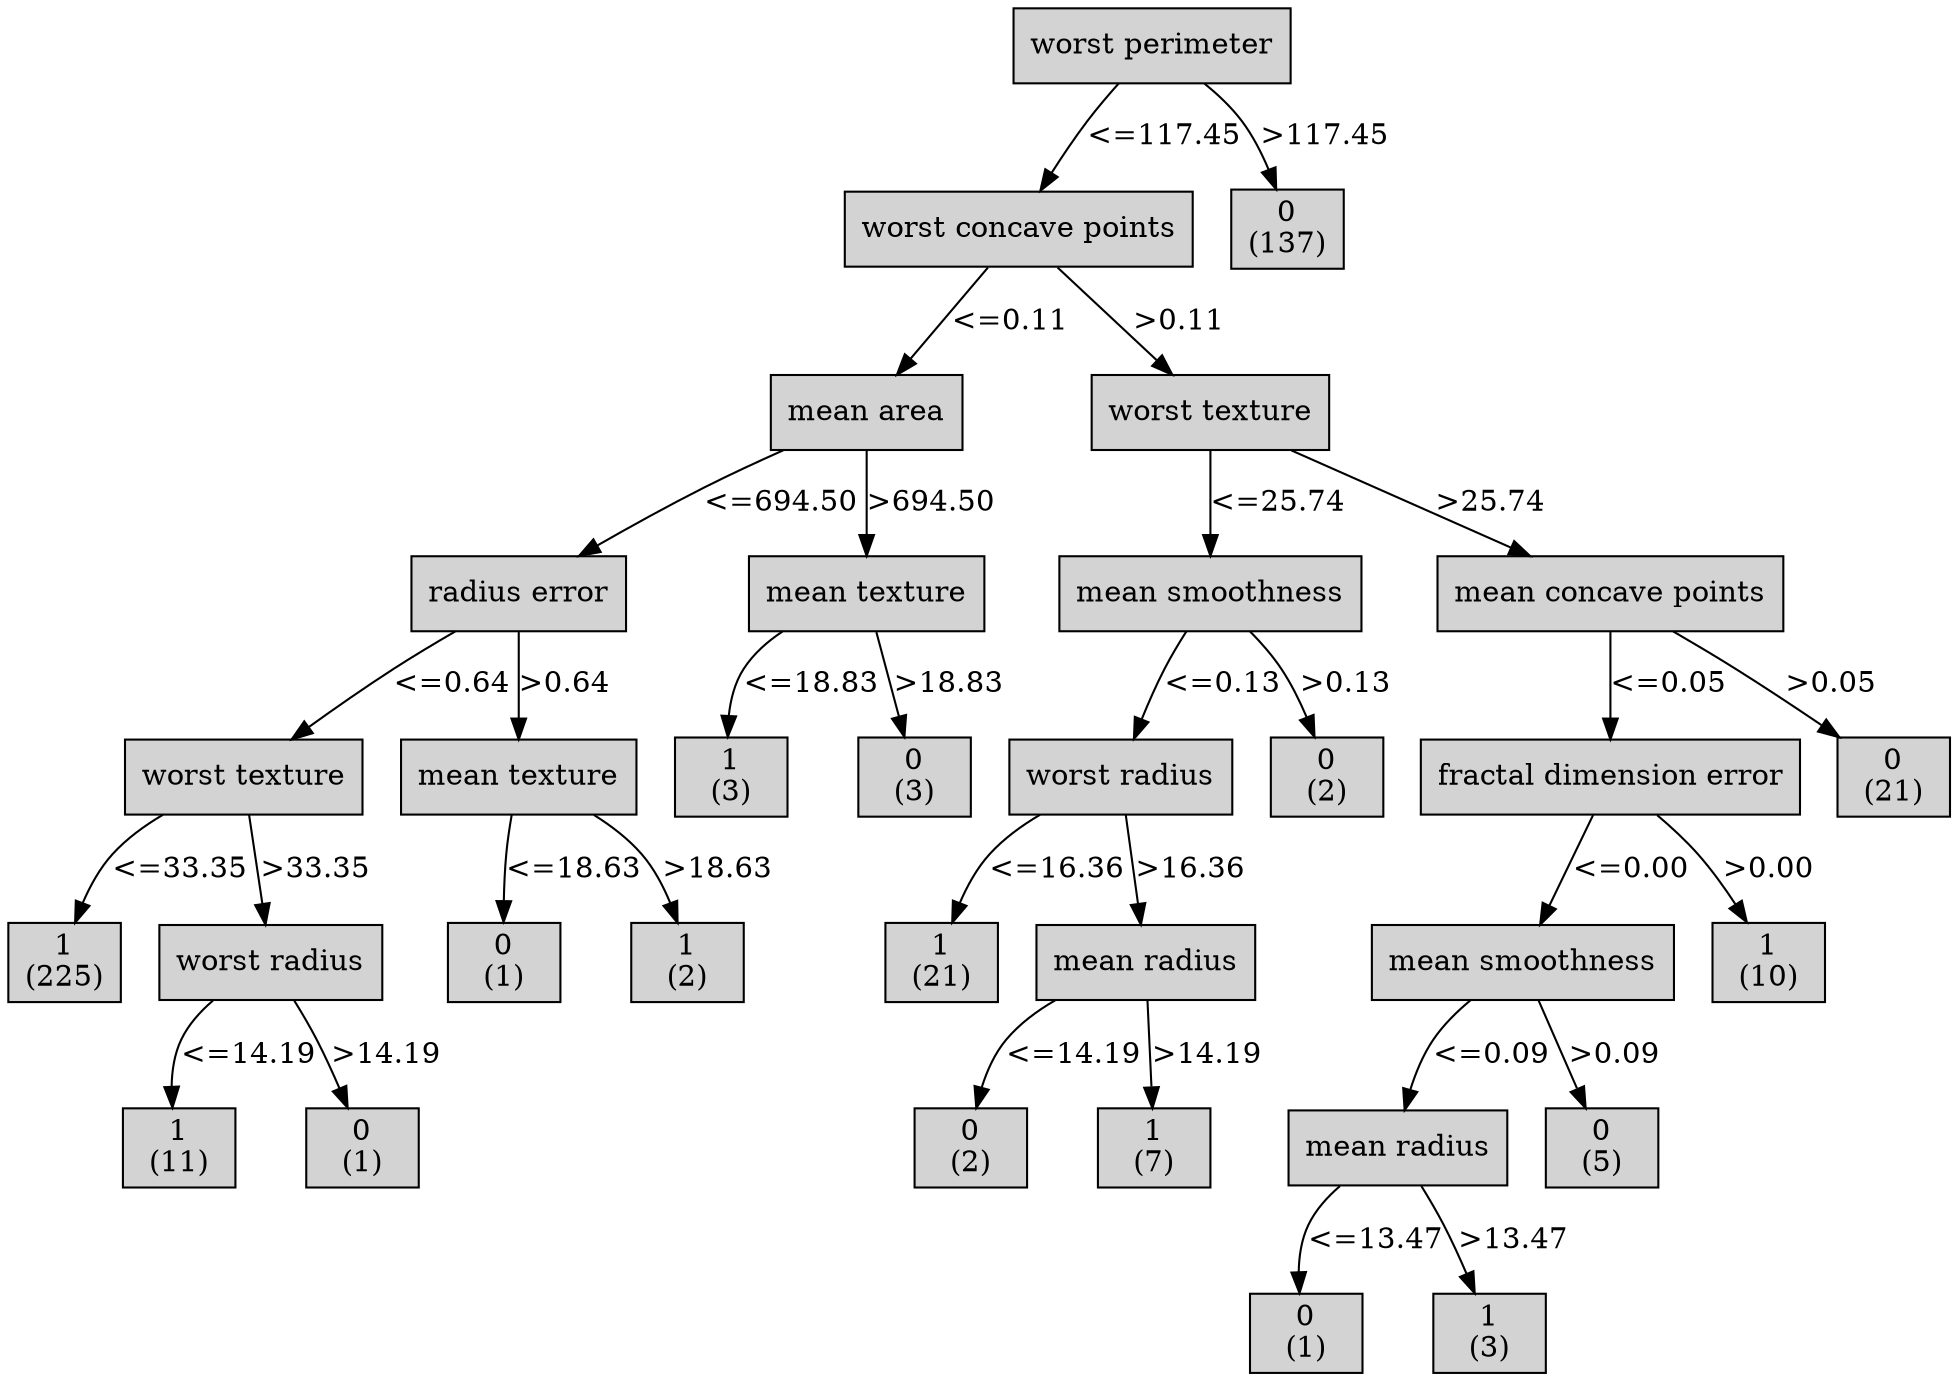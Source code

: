 digraph ID3_Tree {
"0" [shape=box, style=filled, label="worst perimeter
", weight=1]
"1" [shape=box, style=filled, label="worst concave points
", weight=2]
0 -> 1 [ label = "<=117.45"];
"2" [shape=box, style=filled, label="mean area
", weight=3]
1 -> 2 [ label = "<=0.11"];
"3" [shape=box, style=filled, label="radius error
", weight=4]
2 -> 3 [ label = "<=694.50"];
"4" [shape=box, style=filled, label="worst texture
", weight=5]
3 -> 4 [ label = "<=0.64"];
"5" [shape=box, style=filled, label="1
(225)
", weight=6]
4 -> 5 [ label = "<=33.35"];
"6" [shape=box, style=filled, label="worst radius
", weight=6]
4 -> 6 [ label = ">33.35"];
"7" [shape=box, style=filled, label="1
(11)
", weight=7]
6 -> 7 [ label = "<=14.19"];
"8" [shape=box, style=filled, label="0
(1)
", weight=7]
6 -> 8 [ label = ">14.19"];
"9" [shape=box, style=filled, label="mean texture
", weight=5]
3 -> 9 [ label = ">0.64"];
"10" [shape=box, style=filled, label="0
(1)
", weight=6]
9 -> 10 [ label = "<=18.63"];
"11" [shape=box, style=filled, label="1
(2)
", weight=6]
9 -> 11 [ label = ">18.63"];
"12" [shape=box, style=filled, label="mean texture
", weight=4]
2 -> 12 [ label = ">694.50"];
"13" [shape=box, style=filled, label="1
(3)
", weight=5]
12 -> 13 [ label = "<=18.83"];
"14" [shape=box, style=filled, label="0
(3)
", weight=5]
12 -> 14 [ label = ">18.83"];
"15" [shape=box, style=filled, label="worst texture
", weight=3]
1 -> 15 [ label = ">0.11"];
"16" [shape=box, style=filled, label="mean smoothness
", weight=4]
15 -> 16 [ label = "<=25.74"];
"17" [shape=box, style=filled, label="worst radius
", weight=5]
16 -> 17 [ label = "<=0.13"];
"18" [shape=box, style=filled, label="1
(21)
", weight=6]
17 -> 18 [ label = "<=16.36"];
"19" [shape=box, style=filled, label="mean radius
", weight=6]
17 -> 19 [ label = ">16.36"];
"20" [shape=box, style=filled, label="0
(2)
", weight=7]
19 -> 20 [ label = "<=14.19"];
"21" [shape=box, style=filled, label="1
(7)
", weight=7]
19 -> 21 [ label = ">14.19"];
"22" [shape=box, style=filled, label="0
(2)
", weight=5]
16 -> 22 [ label = ">0.13"];
"23" [shape=box, style=filled, label="mean concave points
", weight=4]
15 -> 23 [ label = ">25.74"];
"24" [shape=box, style=filled, label="fractal dimension error
", weight=5]
23 -> 24 [ label = "<=0.05"];
"25" [shape=box, style=filled, label="mean smoothness
", weight=6]
24 -> 25 [ label = "<=0.00"];
"26" [shape=box, style=filled, label="mean radius
", weight=7]
25 -> 26 [ label = "<=0.09"];
"27" [shape=box, style=filled, label="0
(1)
", weight=8]
26 -> 27 [ label = "<=13.47"];
"28" [shape=box, style=filled, label="1
(3)
", weight=8]
26 -> 28 [ label = ">13.47"];
"29" [shape=box, style=filled, label="0
(5)
", weight=7]
25 -> 29 [ label = ">0.09"];
"30" [shape=box, style=filled, label="1
(10)
", weight=6]
24 -> 30 [ label = ">0.00"];
"31" [shape=box, style=filled, label="0
(21)
", weight=5]
23 -> 31 [ label = ">0.05"];
"32" [shape=box, style=filled, label="0
(137)
", weight=2]
0 -> 32 [ label = ">117.45"];
{rank=same; 0;};
{rank=same; 1;32;};
{rank=same; 2;15;};
{rank=same; 3;12;16;23;};
{rank=same; 4;9;13;14;17;22;24;31;};
{rank=same; 5;6;10;11;18;19;25;30;};
{rank=same; 7;8;20;21;26;29;};
{rank=same; 27;28;};
}